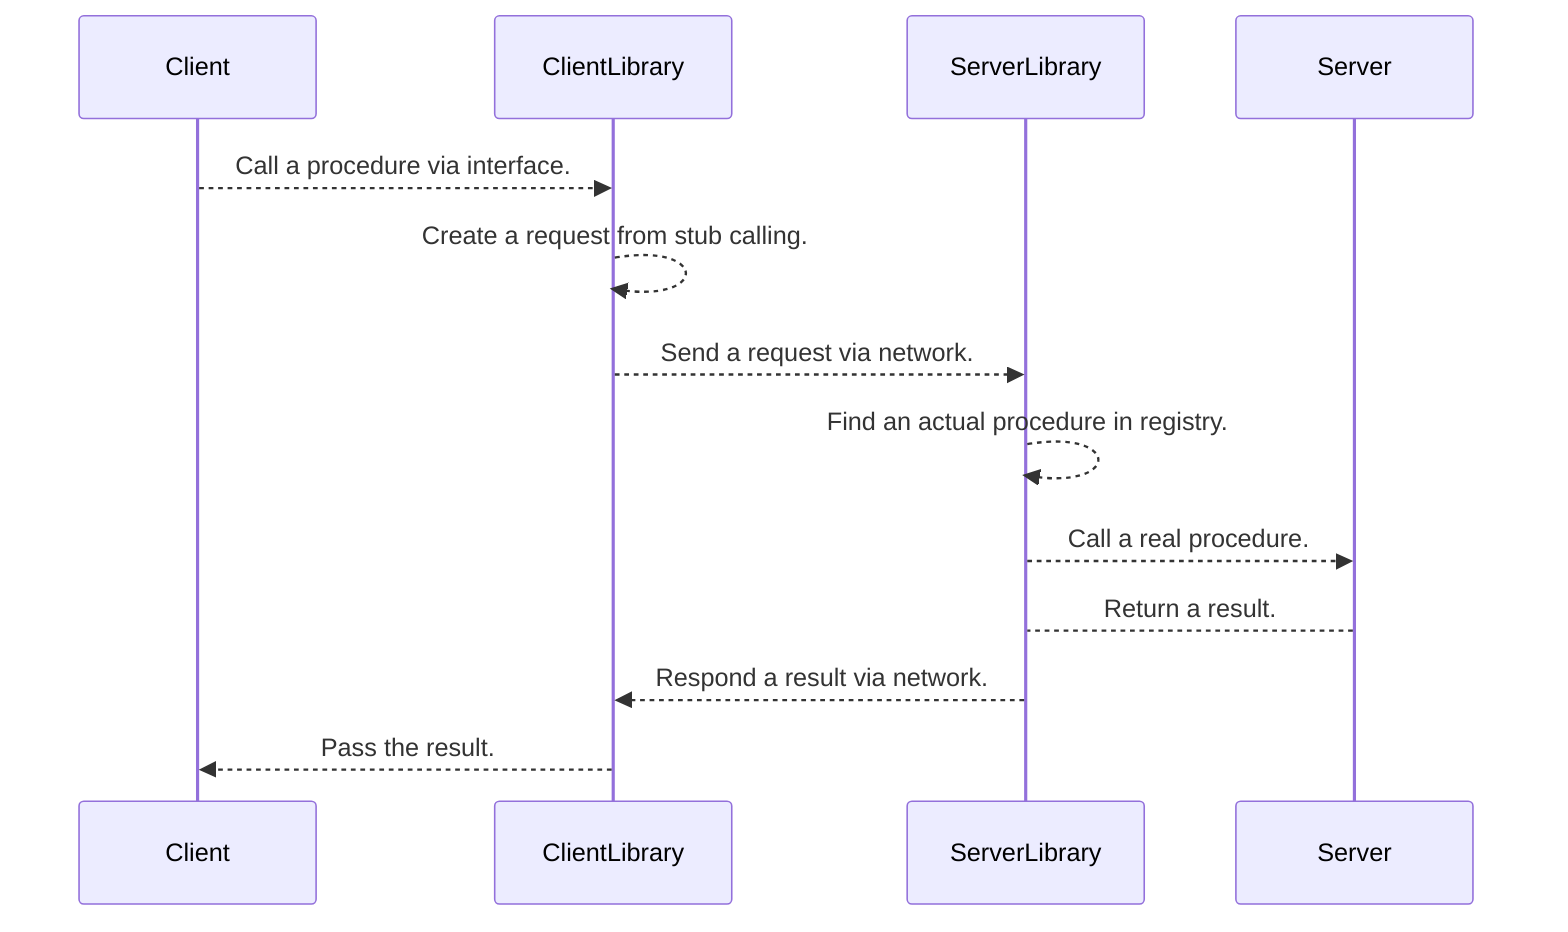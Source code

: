 sequenceDiagram
  Client-->>ClientLibrary: Call a procedure via interface.
  ClientLibrary-->>ClientLibrary: Create a request from stub calling.
  ClientLibrary-->>ServerLibrary: Send a request via network.
  ServerLibrary-->>ServerLibrary: Find an actual procedure in registry.
  ServerLibrary-->>Server: Call a real procedure.
  Server-->ServerLibrary: Return a result.
  ServerLibrary-->>ClientLibrary: Respond a result via network.
  ClientLibrary-->>Client: Pass the result.